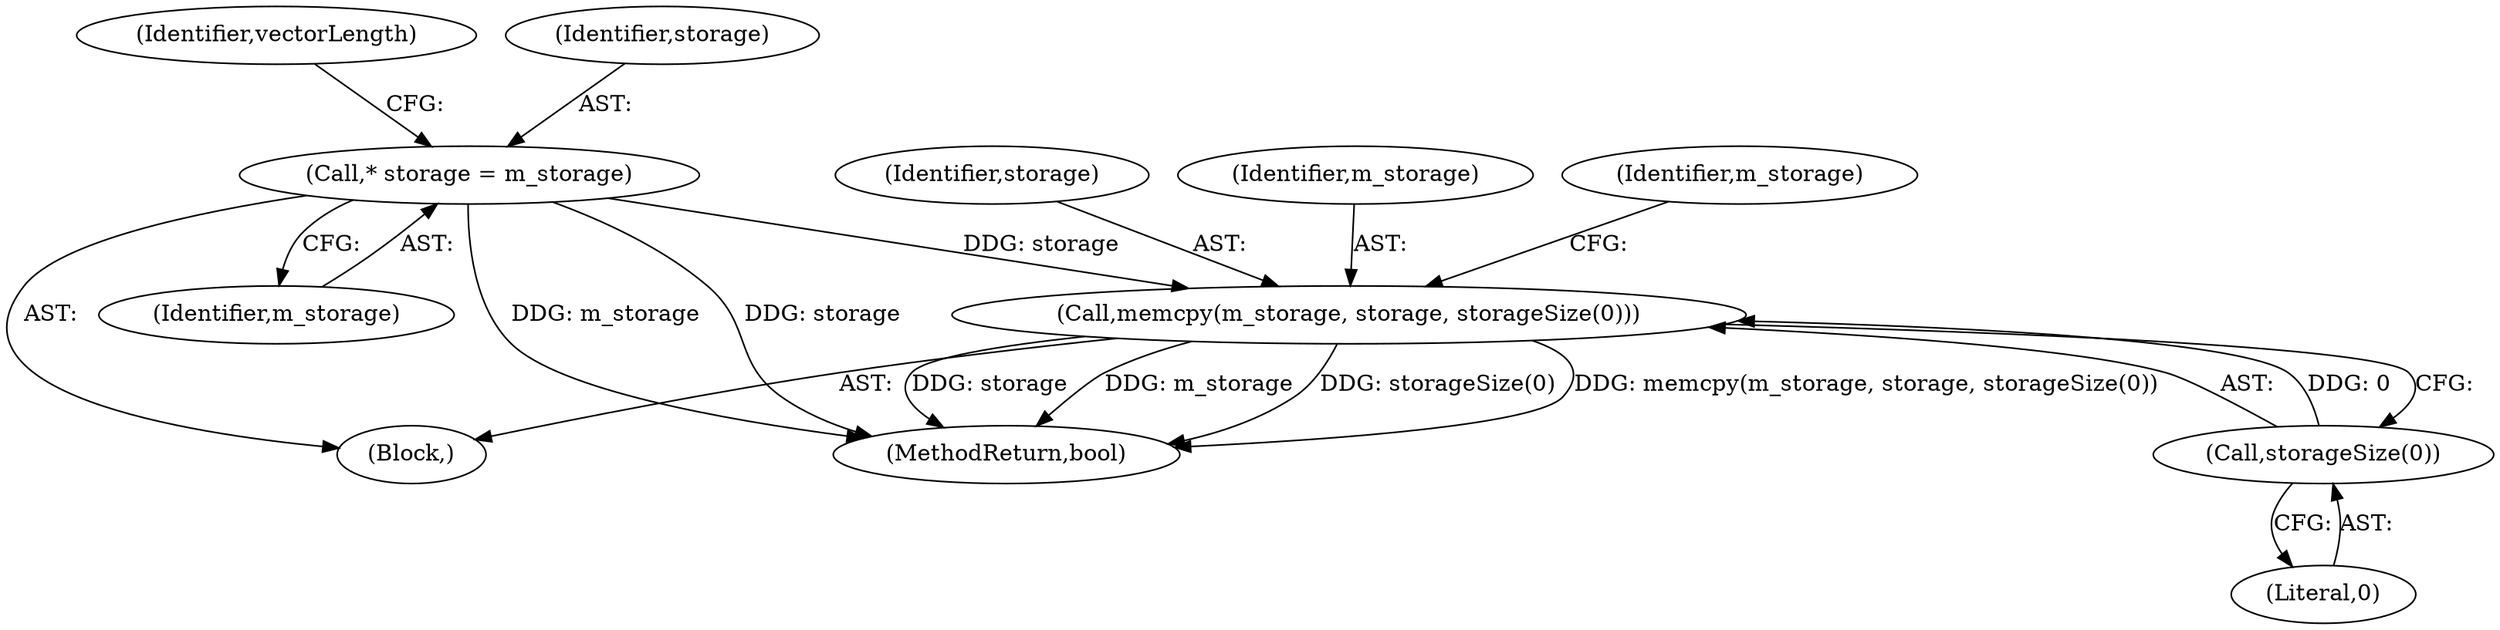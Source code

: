 digraph "0_Chrome_0c4225d1e9b23e7071bbf47ada310a9a7e5661a3@API" {
"1000150" [label="(Call,memcpy(m_storage, storage, storageSize(0)))"];
"1000104" [label="(Call,* storage = m_storage)"];
"1000153" [label="(Call,storageSize(0))"];
"1000109" [label="(Identifier,vectorLength)"];
"1000154" [label="(Literal,0)"];
"1000150" [label="(Call,memcpy(m_storage, storage, storageSize(0)))"];
"1000152" [label="(Identifier,storage)"];
"1000104" [label="(Call,* storage = m_storage)"];
"1000153" [label="(Call,storageSize(0))"];
"1000102" [label="(Block,)"];
"1000106" [label="(Identifier,m_storage)"];
"1000105" [label="(Identifier,storage)"];
"1000151" [label="(Identifier,m_storage)"];
"1000159" [label="(Identifier,m_storage)"];
"1000215" [label="(MethodReturn,bool)"];
"1000150" -> "1000102"  [label="AST: "];
"1000150" -> "1000153"  [label="CFG: "];
"1000151" -> "1000150"  [label="AST: "];
"1000152" -> "1000150"  [label="AST: "];
"1000153" -> "1000150"  [label="AST: "];
"1000159" -> "1000150"  [label="CFG: "];
"1000150" -> "1000215"  [label="DDG: storage"];
"1000150" -> "1000215"  [label="DDG: m_storage"];
"1000150" -> "1000215"  [label="DDG: storageSize(0)"];
"1000150" -> "1000215"  [label="DDG: memcpy(m_storage, storage, storageSize(0))"];
"1000104" -> "1000150"  [label="DDG: storage"];
"1000153" -> "1000150"  [label="DDG: 0"];
"1000104" -> "1000102"  [label="AST: "];
"1000104" -> "1000106"  [label="CFG: "];
"1000105" -> "1000104"  [label="AST: "];
"1000106" -> "1000104"  [label="AST: "];
"1000109" -> "1000104"  [label="CFG: "];
"1000104" -> "1000215"  [label="DDG: storage"];
"1000104" -> "1000215"  [label="DDG: m_storage"];
"1000153" -> "1000154"  [label="CFG: "];
"1000154" -> "1000153"  [label="AST: "];
}
